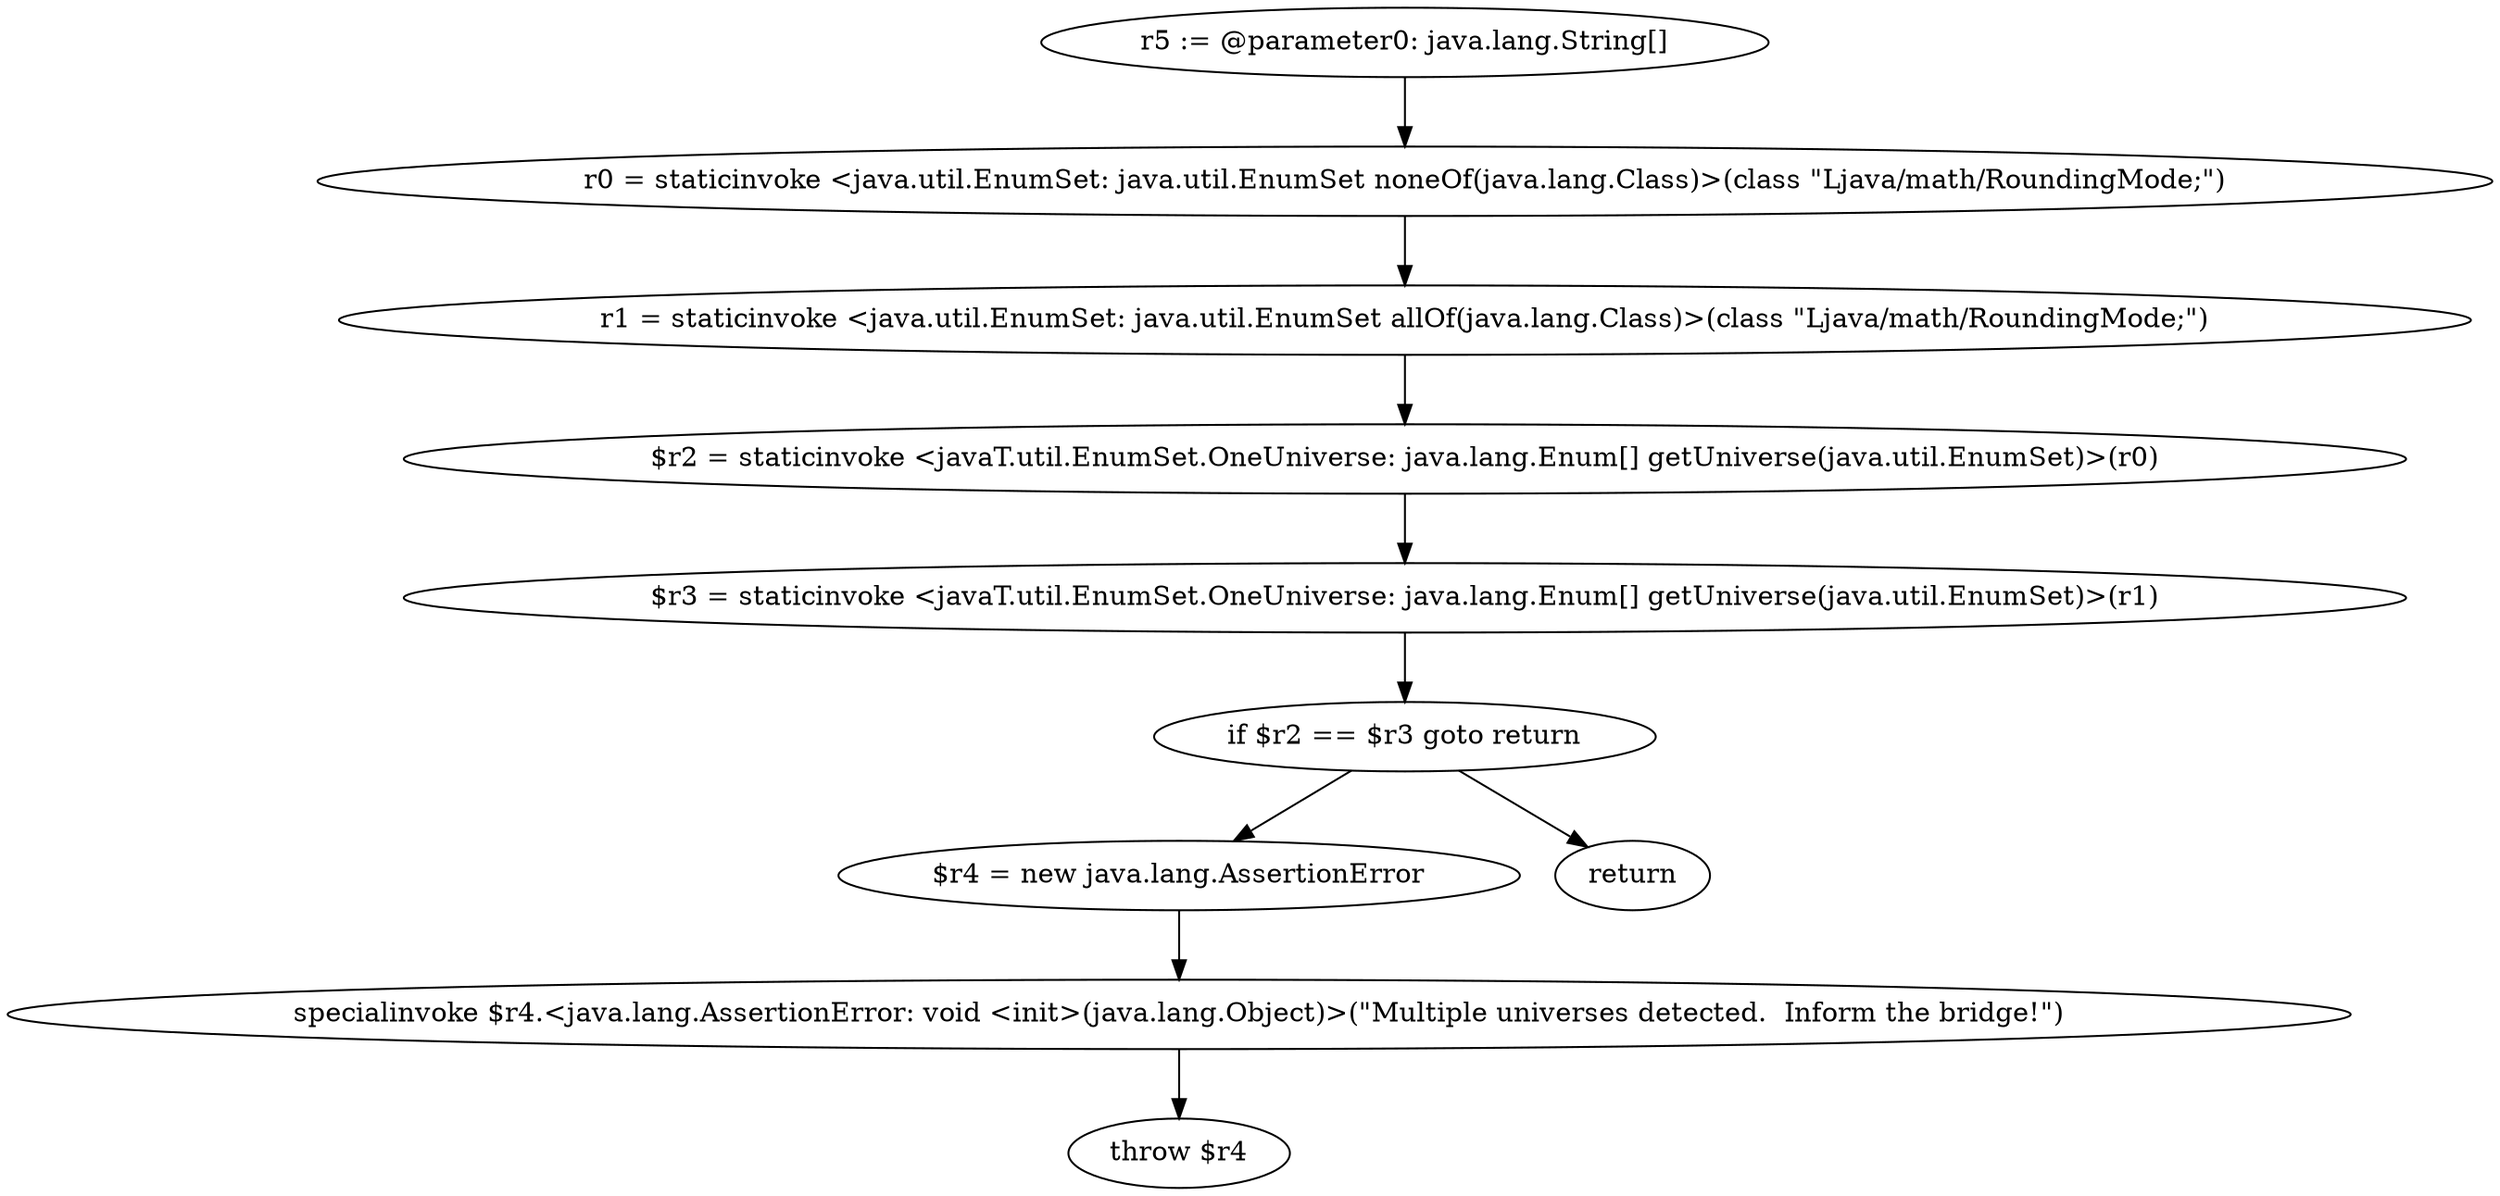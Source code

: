 digraph "unitGraph" {
    "r5 := @parameter0: java.lang.String[]"
    "r0 = staticinvoke <java.util.EnumSet: java.util.EnumSet noneOf(java.lang.Class)>(class \"Ljava/math/RoundingMode;\")"
    "r1 = staticinvoke <java.util.EnumSet: java.util.EnumSet allOf(java.lang.Class)>(class \"Ljava/math/RoundingMode;\")"
    "$r2 = staticinvoke <javaT.util.EnumSet.OneUniverse: java.lang.Enum[] getUniverse(java.util.EnumSet)>(r0)"
    "$r3 = staticinvoke <javaT.util.EnumSet.OneUniverse: java.lang.Enum[] getUniverse(java.util.EnumSet)>(r1)"
    "if $r2 == $r3 goto return"
    "$r4 = new java.lang.AssertionError"
    "specialinvoke $r4.<java.lang.AssertionError: void <init>(java.lang.Object)>(\"Multiple universes detected.  Inform the bridge!\")"
    "throw $r4"
    "return"
    "r5 := @parameter0: java.lang.String[]"->"r0 = staticinvoke <java.util.EnumSet: java.util.EnumSet noneOf(java.lang.Class)>(class \"Ljava/math/RoundingMode;\")";
    "r0 = staticinvoke <java.util.EnumSet: java.util.EnumSet noneOf(java.lang.Class)>(class \"Ljava/math/RoundingMode;\")"->"r1 = staticinvoke <java.util.EnumSet: java.util.EnumSet allOf(java.lang.Class)>(class \"Ljava/math/RoundingMode;\")";
    "r1 = staticinvoke <java.util.EnumSet: java.util.EnumSet allOf(java.lang.Class)>(class \"Ljava/math/RoundingMode;\")"->"$r2 = staticinvoke <javaT.util.EnumSet.OneUniverse: java.lang.Enum[] getUniverse(java.util.EnumSet)>(r0)";
    "$r2 = staticinvoke <javaT.util.EnumSet.OneUniverse: java.lang.Enum[] getUniverse(java.util.EnumSet)>(r0)"->"$r3 = staticinvoke <javaT.util.EnumSet.OneUniverse: java.lang.Enum[] getUniverse(java.util.EnumSet)>(r1)";
    "$r3 = staticinvoke <javaT.util.EnumSet.OneUniverse: java.lang.Enum[] getUniverse(java.util.EnumSet)>(r1)"->"if $r2 == $r3 goto return";
    "if $r2 == $r3 goto return"->"$r4 = new java.lang.AssertionError";
    "if $r2 == $r3 goto return"->"return";
    "$r4 = new java.lang.AssertionError"->"specialinvoke $r4.<java.lang.AssertionError: void <init>(java.lang.Object)>(\"Multiple universes detected.  Inform the bridge!\")";
    "specialinvoke $r4.<java.lang.AssertionError: void <init>(java.lang.Object)>(\"Multiple universes detected.  Inform the bridge!\")"->"throw $r4";
}
